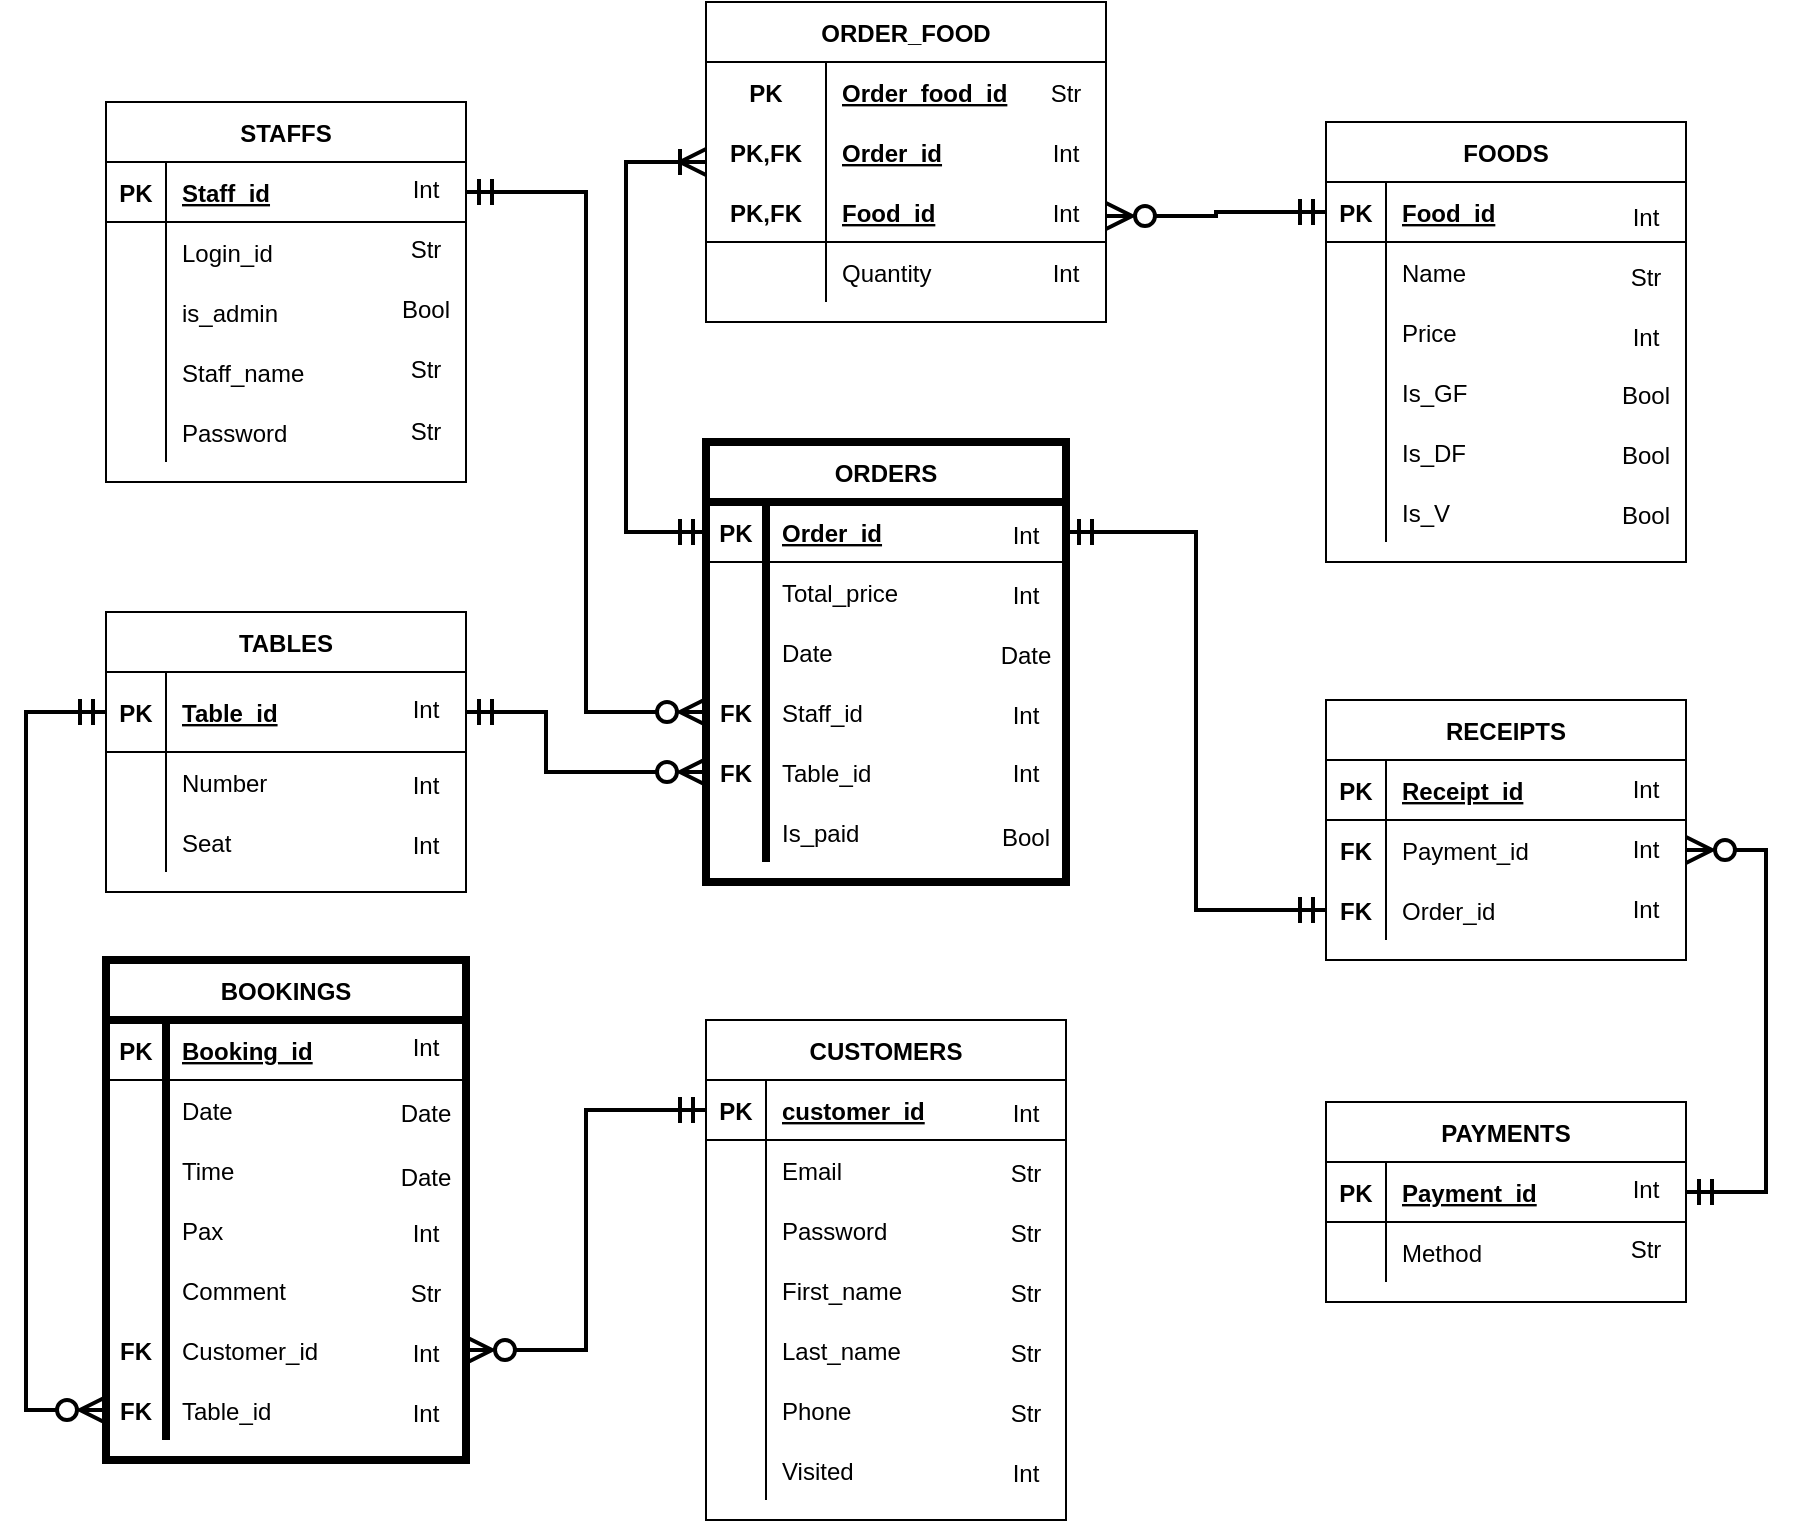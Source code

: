 <mxfile version="20.3.0" type="device"><diagram id="jhOtD58yIBPmaGr5G_St" name="Page-1"><mxGraphModel dx="848" dy="618" grid="1" gridSize="10" guides="1" tooltips="1" connect="1" arrows="1" fold="1" page="1" pageScale="1" pageWidth="1169" pageHeight="827" math="0" shadow="0"><root><mxCell id="0"/><mxCell id="1" parent="0"/><mxCell id="2RlNq1D6qPgVRv2hs05V-81" value="STAFFS" style="shape=table;startSize=30;container=1;collapsible=1;childLayout=tableLayout;fixedRows=1;rowLines=0;fontStyle=1;align=center;resizeLast=1;" parent="1" vertex="1"><mxGeometry x="140" y="80" width="180" height="190" as="geometry"/></mxCell><mxCell id="2RlNq1D6qPgVRv2hs05V-82" value="" style="shape=tableRow;horizontal=0;startSize=0;swimlaneHead=0;swimlaneBody=0;fillColor=none;collapsible=0;dropTarget=0;points=[[0,0.5],[1,0.5]];portConstraint=eastwest;top=0;left=0;right=0;bottom=1;" parent="2RlNq1D6qPgVRv2hs05V-81" vertex="1"><mxGeometry y="30" width="180" height="30" as="geometry"/></mxCell><mxCell id="2RlNq1D6qPgVRv2hs05V-83" value="PK" style="shape=partialRectangle;connectable=0;fillColor=none;top=0;left=0;bottom=0;right=0;fontStyle=1;overflow=hidden;" parent="2RlNq1D6qPgVRv2hs05V-82" vertex="1"><mxGeometry width="30" height="30" as="geometry"><mxRectangle width="30" height="30" as="alternateBounds"/></mxGeometry></mxCell><mxCell id="2RlNq1D6qPgVRv2hs05V-84" value="Staff_id" style="shape=partialRectangle;connectable=0;fillColor=none;top=0;left=0;bottom=0;right=0;align=left;spacingLeft=6;fontStyle=5;overflow=hidden;" parent="2RlNq1D6qPgVRv2hs05V-82" vertex="1"><mxGeometry x="30" width="150" height="30" as="geometry"><mxRectangle width="150" height="30" as="alternateBounds"/></mxGeometry></mxCell><mxCell id="kVIPDwk3LIuUCrInzoam-90" value="" style="shape=tableRow;horizontal=0;startSize=0;swimlaneHead=0;swimlaneBody=0;fillColor=none;collapsible=0;dropTarget=0;points=[[0,0.5],[1,0.5]];portConstraint=eastwest;top=0;left=0;right=0;bottom=0;" vertex="1" parent="2RlNq1D6qPgVRv2hs05V-81"><mxGeometry y="60" width="180" height="30" as="geometry"/></mxCell><mxCell id="kVIPDwk3LIuUCrInzoam-91" value="" style="shape=partialRectangle;connectable=0;fillColor=none;top=0;left=0;bottom=0;right=0;editable=1;overflow=hidden;" vertex="1" parent="kVIPDwk3LIuUCrInzoam-90"><mxGeometry width="30" height="30" as="geometry"><mxRectangle width="30" height="30" as="alternateBounds"/></mxGeometry></mxCell><mxCell id="kVIPDwk3LIuUCrInzoam-92" value="Login_id" style="shape=partialRectangle;connectable=0;fillColor=none;top=0;left=0;bottom=0;right=0;align=left;spacingLeft=6;overflow=hidden;" vertex="1" parent="kVIPDwk3LIuUCrInzoam-90"><mxGeometry x="30" width="150" height="30" as="geometry"><mxRectangle width="150" height="30" as="alternateBounds"/></mxGeometry></mxCell><mxCell id="2RlNq1D6qPgVRv2hs05V-85" value="" style="shape=tableRow;horizontal=0;startSize=0;swimlaneHead=0;swimlaneBody=0;fillColor=none;collapsible=0;dropTarget=0;points=[[0,0.5],[1,0.5]];portConstraint=eastwest;top=0;left=0;right=0;bottom=0;" parent="2RlNq1D6qPgVRv2hs05V-81" vertex="1"><mxGeometry y="90" width="180" height="30" as="geometry"/></mxCell><mxCell id="2RlNq1D6qPgVRv2hs05V-86" value="" style="shape=partialRectangle;connectable=0;fillColor=none;top=0;left=0;bottom=0;right=0;editable=1;overflow=hidden;" parent="2RlNq1D6qPgVRv2hs05V-85" vertex="1"><mxGeometry width="30" height="30" as="geometry"><mxRectangle width="30" height="30" as="alternateBounds"/></mxGeometry></mxCell><mxCell id="2RlNq1D6qPgVRv2hs05V-87" value="is_admin" style="shape=partialRectangle;connectable=0;fillColor=none;top=0;left=0;bottom=0;right=0;align=left;spacingLeft=6;overflow=hidden;" parent="2RlNq1D6qPgVRv2hs05V-85" vertex="1"><mxGeometry x="30" width="150" height="30" as="geometry"><mxRectangle width="150" height="30" as="alternateBounds"/></mxGeometry></mxCell><mxCell id="2RlNq1D6qPgVRv2hs05V-88" value="" style="shape=tableRow;horizontal=0;startSize=0;swimlaneHead=0;swimlaneBody=0;fillColor=none;collapsible=0;dropTarget=0;points=[[0,0.5],[1,0.5]];portConstraint=eastwest;top=0;left=0;right=0;bottom=0;" parent="2RlNq1D6qPgVRv2hs05V-81" vertex="1"><mxGeometry y="120" width="180" height="30" as="geometry"/></mxCell><mxCell id="2RlNq1D6qPgVRv2hs05V-89" value="" style="shape=partialRectangle;connectable=0;fillColor=none;top=0;left=0;bottom=0;right=0;editable=1;overflow=hidden;" parent="2RlNq1D6qPgVRv2hs05V-88" vertex="1"><mxGeometry width="30" height="30" as="geometry"><mxRectangle width="30" height="30" as="alternateBounds"/></mxGeometry></mxCell><mxCell id="2RlNq1D6qPgVRv2hs05V-90" value="Staff_name" style="shape=partialRectangle;connectable=0;fillColor=none;top=0;left=0;bottom=0;right=0;align=left;spacingLeft=6;overflow=hidden;" parent="2RlNq1D6qPgVRv2hs05V-88" vertex="1"><mxGeometry x="30" width="150" height="30" as="geometry"><mxRectangle width="150" height="30" as="alternateBounds"/></mxGeometry></mxCell><mxCell id="2RlNq1D6qPgVRv2hs05V-274" value="" style="shape=tableRow;horizontal=0;startSize=0;swimlaneHead=0;swimlaneBody=0;fillColor=none;collapsible=0;dropTarget=0;points=[[0,0.5],[1,0.5]];portConstraint=eastwest;top=0;left=0;right=0;bottom=0;" parent="2RlNq1D6qPgVRv2hs05V-81" vertex="1"><mxGeometry y="150" width="180" height="30" as="geometry"/></mxCell><mxCell id="2RlNq1D6qPgVRv2hs05V-275" value="" style="shape=partialRectangle;connectable=0;fillColor=none;top=0;left=0;bottom=0;right=0;editable=1;overflow=hidden;" parent="2RlNq1D6qPgVRv2hs05V-274" vertex="1"><mxGeometry width="30" height="30" as="geometry"><mxRectangle width="30" height="30" as="alternateBounds"/></mxGeometry></mxCell><mxCell id="2RlNq1D6qPgVRv2hs05V-276" value="Password" style="shape=partialRectangle;connectable=0;fillColor=none;top=0;left=0;bottom=0;right=0;align=left;spacingLeft=6;overflow=hidden;" parent="2RlNq1D6qPgVRv2hs05V-274" vertex="1"><mxGeometry x="30" width="150" height="30" as="geometry"><mxRectangle width="150" height="30" as="alternateBounds"/></mxGeometry></mxCell><mxCell id="2RlNq1D6qPgVRv2hs05V-94" value="ORDERS" style="shape=table;startSize=30;container=1;collapsible=1;childLayout=tableLayout;fixedRows=1;rowLines=0;fontStyle=1;align=center;resizeLast=1;strokeWidth=4;" parent="1" vertex="1"><mxGeometry x="440" y="250" width="180" height="220" as="geometry"/></mxCell><mxCell id="2RlNq1D6qPgVRv2hs05V-95" value="" style="shape=tableRow;horizontal=0;startSize=0;swimlaneHead=0;swimlaneBody=0;fillColor=none;collapsible=0;dropTarget=0;points=[[0,0.5],[1,0.5]];portConstraint=eastwest;top=0;left=0;right=0;bottom=1;" parent="2RlNq1D6qPgVRv2hs05V-94" vertex="1"><mxGeometry y="30" width="180" height="30" as="geometry"/></mxCell><mxCell id="2RlNq1D6qPgVRv2hs05V-96" value="PK" style="shape=partialRectangle;connectable=0;fillColor=none;top=0;left=0;bottom=0;right=0;fontStyle=1;overflow=hidden;" parent="2RlNq1D6qPgVRv2hs05V-95" vertex="1"><mxGeometry width="30" height="30" as="geometry"><mxRectangle width="30" height="30" as="alternateBounds"/></mxGeometry></mxCell><mxCell id="2RlNq1D6qPgVRv2hs05V-97" value="Order_id" style="shape=partialRectangle;connectable=0;fillColor=none;top=0;left=0;bottom=0;right=0;align=left;spacingLeft=6;fontStyle=5;overflow=hidden;" parent="2RlNq1D6qPgVRv2hs05V-95" vertex="1"><mxGeometry x="30" width="150" height="30" as="geometry"><mxRectangle width="150" height="30" as="alternateBounds"/></mxGeometry></mxCell><mxCell id="2RlNq1D6qPgVRv2hs05V-124" value="" style="shape=tableRow;horizontal=0;startSize=0;swimlaneHead=0;swimlaneBody=0;fillColor=none;collapsible=0;dropTarget=0;points=[[0,0.5],[1,0.5]];portConstraint=eastwest;top=0;left=0;right=0;bottom=0;" parent="2RlNq1D6qPgVRv2hs05V-94" vertex="1"><mxGeometry y="60" width="180" height="30" as="geometry"/></mxCell><mxCell id="2RlNq1D6qPgVRv2hs05V-125" value="" style="shape=partialRectangle;connectable=0;fillColor=none;top=0;left=0;bottom=0;right=0;editable=1;overflow=hidden;" parent="2RlNq1D6qPgVRv2hs05V-124" vertex="1"><mxGeometry width="30" height="30" as="geometry"><mxRectangle width="30" height="30" as="alternateBounds"/></mxGeometry></mxCell><mxCell id="2RlNq1D6qPgVRv2hs05V-126" value="Total_price" style="shape=partialRectangle;connectable=0;fillColor=none;top=0;left=0;bottom=0;right=0;align=left;spacingLeft=6;overflow=hidden;" parent="2RlNq1D6qPgVRv2hs05V-124" vertex="1"><mxGeometry x="30" width="150" height="30" as="geometry"><mxRectangle width="150" height="30" as="alternateBounds"/></mxGeometry></mxCell><mxCell id="kVIPDwk3LIuUCrInzoam-63" value="" style="shape=tableRow;horizontal=0;startSize=0;swimlaneHead=0;swimlaneBody=0;fillColor=none;collapsible=0;dropTarget=0;points=[[0,0.5],[1,0.5]];portConstraint=eastwest;top=0;left=0;right=0;bottom=0;" vertex="1" parent="2RlNq1D6qPgVRv2hs05V-94"><mxGeometry y="90" width="180" height="30" as="geometry"/></mxCell><mxCell id="kVIPDwk3LIuUCrInzoam-64" value="" style="shape=partialRectangle;connectable=0;fillColor=none;top=0;left=0;bottom=0;right=0;editable=1;overflow=hidden;" vertex="1" parent="kVIPDwk3LIuUCrInzoam-63"><mxGeometry width="30" height="30" as="geometry"><mxRectangle width="30" height="30" as="alternateBounds"/></mxGeometry></mxCell><mxCell id="kVIPDwk3LIuUCrInzoam-65" value="Date" style="shape=partialRectangle;connectable=0;fillColor=none;top=0;left=0;bottom=0;right=0;align=left;spacingLeft=6;overflow=hidden;" vertex="1" parent="kVIPDwk3LIuUCrInzoam-63"><mxGeometry x="30" width="150" height="30" as="geometry"><mxRectangle width="150" height="30" as="alternateBounds"/></mxGeometry></mxCell><mxCell id="2RlNq1D6qPgVRv2hs05V-101" value="" style="shape=tableRow;horizontal=0;startSize=0;swimlaneHead=0;swimlaneBody=0;fillColor=none;collapsible=0;dropTarget=0;points=[[0,0.5],[1,0.5]];portConstraint=eastwest;top=0;left=0;right=0;bottom=0;" parent="2RlNq1D6qPgVRv2hs05V-94" vertex="1"><mxGeometry y="120" width="180" height="30" as="geometry"/></mxCell><mxCell id="2RlNq1D6qPgVRv2hs05V-102" value="FK" style="shape=partialRectangle;connectable=0;fillColor=none;top=0;left=0;bottom=0;right=0;editable=1;overflow=hidden;fontStyle=1" parent="2RlNq1D6qPgVRv2hs05V-101" vertex="1"><mxGeometry width="30" height="30" as="geometry"><mxRectangle width="30" height="30" as="alternateBounds"/></mxGeometry></mxCell><mxCell id="2RlNq1D6qPgVRv2hs05V-103" value="Staff_id" style="shape=partialRectangle;connectable=0;fillColor=none;top=0;left=0;bottom=0;right=0;align=left;spacingLeft=6;overflow=hidden;" parent="2RlNq1D6qPgVRv2hs05V-101" vertex="1"><mxGeometry x="30" width="150" height="30" as="geometry"><mxRectangle width="150" height="30" as="alternateBounds"/></mxGeometry></mxCell><mxCell id="2RlNq1D6qPgVRv2hs05V-98" value="" style="shape=tableRow;horizontal=0;startSize=0;swimlaneHead=0;swimlaneBody=0;fillColor=none;collapsible=0;dropTarget=0;points=[[0,0.5],[1,0.5]];portConstraint=eastwest;top=0;left=0;right=0;bottom=0;" parent="2RlNq1D6qPgVRv2hs05V-94" vertex="1"><mxGeometry y="150" width="180" height="30" as="geometry"/></mxCell><mxCell id="2RlNq1D6qPgVRv2hs05V-99" value="FK" style="shape=partialRectangle;connectable=0;fillColor=none;top=0;left=0;bottom=0;right=0;editable=1;overflow=hidden;fontStyle=1" parent="2RlNq1D6qPgVRv2hs05V-98" vertex="1"><mxGeometry width="30" height="30" as="geometry"><mxRectangle width="30" height="30" as="alternateBounds"/></mxGeometry></mxCell><mxCell id="2RlNq1D6qPgVRv2hs05V-100" value="Table_id" style="shape=partialRectangle;connectable=0;fillColor=none;top=0;left=0;bottom=0;right=0;align=left;spacingLeft=6;overflow=hidden;" parent="2RlNq1D6qPgVRv2hs05V-98" vertex="1"><mxGeometry x="30" width="150" height="30" as="geometry"><mxRectangle width="150" height="30" as="alternateBounds"/></mxGeometry></mxCell><mxCell id="kVIPDwk3LIuUCrInzoam-60" value="" style="shape=tableRow;horizontal=0;startSize=0;swimlaneHead=0;swimlaneBody=0;fillColor=none;collapsible=0;dropTarget=0;points=[[0,0.5],[1,0.5]];portConstraint=eastwest;top=0;left=0;right=0;bottom=0;" vertex="1" parent="2RlNq1D6qPgVRv2hs05V-94"><mxGeometry y="180" width="180" height="30" as="geometry"/></mxCell><mxCell id="kVIPDwk3LIuUCrInzoam-61" value="" style="shape=partialRectangle;connectable=0;fillColor=none;top=0;left=0;bottom=0;right=0;editable=1;overflow=hidden;fontStyle=1" vertex="1" parent="kVIPDwk3LIuUCrInzoam-60"><mxGeometry width="30" height="30" as="geometry"><mxRectangle width="30" height="30" as="alternateBounds"/></mxGeometry></mxCell><mxCell id="kVIPDwk3LIuUCrInzoam-62" value="Is_paid" style="shape=partialRectangle;connectable=0;fillColor=none;top=0;left=0;bottom=0;right=0;align=left;spacingLeft=6;overflow=hidden;" vertex="1" parent="kVIPDwk3LIuUCrInzoam-60"><mxGeometry x="30" width="150" height="30" as="geometry"><mxRectangle width="150" height="30" as="alternateBounds"/></mxGeometry></mxCell><mxCell id="2RlNq1D6qPgVRv2hs05V-107" value="TABLES" style="shape=table;startSize=30;container=1;collapsible=1;childLayout=tableLayout;fixedRows=1;rowLines=0;fontStyle=1;align=center;resizeLast=1;" parent="1" vertex="1"><mxGeometry x="140" y="335" width="180" height="140" as="geometry"/></mxCell><mxCell id="2RlNq1D6qPgVRv2hs05V-108" value="" style="shape=tableRow;horizontal=0;startSize=0;swimlaneHead=0;swimlaneBody=0;fillColor=none;collapsible=0;dropTarget=0;points=[[0,0.5],[1,0.5]];portConstraint=eastwest;top=0;left=0;right=0;bottom=1;" parent="2RlNq1D6qPgVRv2hs05V-107" vertex="1"><mxGeometry y="30" width="180" height="40" as="geometry"/></mxCell><mxCell id="2RlNq1D6qPgVRv2hs05V-109" value="PK" style="shape=partialRectangle;connectable=0;fillColor=none;top=0;left=0;bottom=0;right=0;fontStyle=1;overflow=hidden;" parent="2RlNq1D6qPgVRv2hs05V-108" vertex="1"><mxGeometry width="30" height="40" as="geometry"><mxRectangle width="30" height="40" as="alternateBounds"/></mxGeometry></mxCell><mxCell id="2RlNq1D6qPgVRv2hs05V-110" value="Table_id" style="shape=partialRectangle;connectable=0;fillColor=none;top=0;left=0;bottom=0;right=0;align=left;spacingLeft=6;fontStyle=5;overflow=hidden;" parent="2RlNq1D6qPgVRv2hs05V-108" vertex="1"><mxGeometry x="30" width="150" height="40" as="geometry"><mxRectangle width="150" height="40" as="alternateBounds"/></mxGeometry></mxCell><mxCell id="Mz8pbrDjp47HpTfT2jYD-4" value="" style="shape=tableRow;horizontal=0;startSize=0;swimlaneHead=0;swimlaneBody=0;fillColor=none;collapsible=0;dropTarget=0;points=[[0,0.5],[1,0.5]];portConstraint=eastwest;top=0;left=0;right=0;bottom=0;" parent="2RlNq1D6qPgVRv2hs05V-107" vertex="1"><mxGeometry y="70" width="180" height="30" as="geometry"/></mxCell><mxCell id="Mz8pbrDjp47HpTfT2jYD-5" value="" style="shape=partialRectangle;connectable=0;fillColor=none;top=0;left=0;bottom=0;right=0;editable=1;overflow=hidden;" parent="Mz8pbrDjp47HpTfT2jYD-4" vertex="1"><mxGeometry width="30" height="30" as="geometry"><mxRectangle width="30" height="30" as="alternateBounds"/></mxGeometry></mxCell><mxCell id="Mz8pbrDjp47HpTfT2jYD-6" value="Number" style="shape=partialRectangle;connectable=0;fillColor=none;top=0;left=0;bottom=0;right=0;align=left;spacingLeft=6;overflow=hidden;" parent="Mz8pbrDjp47HpTfT2jYD-4" vertex="1"><mxGeometry x="30" width="150" height="30" as="geometry"><mxRectangle width="150" height="30" as="alternateBounds"/></mxGeometry></mxCell><mxCell id="kVIPDwk3LIuUCrInzoam-34" value="" style="shape=tableRow;horizontal=0;startSize=0;swimlaneHead=0;swimlaneBody=0;fillColor=none;collapsible=0;dropTarget=0;points=[[0,0.5],[1,0.5]];portConstraint=eastwest;top=0;left=0;right=0;bottom=0;" vertex="1" parent="2RlNq1D6qPgVRv2hs05V-107"><mxGeometry y="100" width="180" height="30" as="geometry"/></mxCell><mxCell id="kVIPDwk3LIuUCrInzoam-35" value="" style="shape=partialRectangle;connectable=0;fillColor=none;top=0;left=0;bottom=0;right=0;editable=1;overflow=hidden;" vertex="1" parent="kVIPDwk3LIuUCrInzoam-34"><mxGeometry width="30" height="30" as="geometry"><mxRectangle width="30" height="30" as="alternateBounds"/></mxGeometry></mxCell><mxCell id="kVIPDwk3LIuUCrInzoam-36" value="Seat" style="shape=partialRectangle;connectable=0;fillColor=none;top=0;left=0;bottom=0;right=0;align=left;spacingLeft=6;overflow=hidden;" vertex="1" parent="kVIPDwk3LIuUCrInzoam-34"><mxGeometry x="30" width="150" height="30" as="geometry"><mxRectangle width="150" height="30" as="alternateBounds"/></mxGeometry></mxCell><mxCell id="2RlNq1D6qPgVRv2hs05V-120" value="RECEIPTS" style="shape=table;startSize=30;container=1;collapsible=1;childLayout=tableLayout;fixedRows=1;rowLines=0;fontStyle=1;align=center;resizeLast=1;" parent="1" vertex="1"><mxGeometry x="750" y="379" width="180" height="130" as="geometry"/></mxCell><mxCell id="2RlNq1D6qPgVRv2hs05V-121" value="" style="shape=tableRow;horizontal=0;startSize=0;swimlaneHead=0;swimlaneBody=0;fillColor=none;collapsible=0;dropTarget=0;points=[[0,0.5],[1,0.5]];portConstraint=eastwest;top=0;left=0;right=0;bottom=1;" parent="2RlNq1D6qPgVRv2hs05V-120" vertex="1"><mxGeometry y="30" width="180" height="30" as="geometry"/></mxCell><mxCell id="2RlNq1D6qPgVRv2hs05V-122" value="PK" style="shape=partialRectangle;connectable=0;fillColor=none;top=0;left=0;bottom=0;right=0;fontStyle=1;overflow=hidden;" parent="2RlNq1D6qPgVRv2hs05V-121" vertex="1"><mxGeometry width="30" height="30" as="geometry"><mxRectangle width="30" height="30" as="alternateBounds"/></mxGeometry></mxCell><mxCell id="2RlNq1D6qPgVRv2hs05V-123" value="Receipt_id" style="shape=partialRectangle;connectable=0;fillColor=none;top=0;left=0;bottom=0;right=0;align=left;spacingLeft=6;fontStyle=5;overflow=hidden;" parent="2RlNq1D6qPgVRv2hs05V-121" vertex="1"><mxGeometry x="30" width="150" height="30" as="geometry"><mxRectangle width="150" height="30" as="alternateBounds"/></mxGeometry></mxCell><mxCell id="2RlNq1D6qPgVRv2hs05V-127" value="" style="shape=tableRow;horizontal=0;startSize=0;swimlaneHead=0;swimlaneBody=0;fillColor=none;collapsible=0;dropTarget=0;points=[[0,0.5],[1,0.5]];portConstraint=eastwest;top=0;left=0;right=0;bottom=0;" parent="2RlNq1D6qPgVRv2hs05V-120" vertex="1"><mxGeometry y="60" width="180" height="30" as="geometry"/></mxCell><mxCell id="2RlNq1D6qPgVRv2hs05V-128" value="FK" style="shape=partialRectangle;connectable=0;fillColor=none;top=0;left=0;bottom=0;right=0;editable=1;overflow=hidden;fontStyle=1" parent="2RlNq1D6qPgVRv2hs05V-127" vertex="1"><mxGeometry width="30" height="30" as="geometry"><mxRectangle width="30" height="30" as="alternateBounds"/></mxGeometry></mxCell><mxCell id="2RlNq1D6qPgVRv2hs05V-129" value="Payment_id" style="shape=partialRectangle;connectable=0;fillColor=none;top=0;left=0;bottom=0;right=0;align=left;spacingLeft=6;overflow=hidden;" parent="2RlNq1D6qPgVRv2hs05V-127" vertex="1"><mxGeometry x="30" width="150" height="30" as="geometry"><mxRectangle width="150" height="30" as="alternateBounds"/></mxGeometry></mxCell><mxCell id="2RlNq1D6qPgVRv2hs05V-130" value="" style="shape=tableRow;horizontal=0;startSize=0;swimlaneHead=0;swimlaneBody=0;fillColor=none;collapsible=0;dropTarget=0;points=[[0,0.5],[1,0.5]];portConstraint=eastwest;top=0;left=0;right=0;bottom=0;" parent="2RlNq1D6qPgVRv2hs05V-120" vertex="1"><mxGeometry y="90" width="180" height="30" as="geometry"/></mxCell><mxCell id="2RlNq1D6qPgVRv2hs05V-131" value="FK" style="shape=partialRectangle;connectable=0;fillColor=none;top=0;left=0;bottom=0;right=0;editable=1;overflow=hidden;fontStyle=1" parent="2RlNq1D6qPgVRv2hs05V-130" vertex="1"><mxGeometry width="30" height="30" as="geometry"><mxRectangle width="30" height="30" as="alternateBounds"/></mxGeometry></mxCell><mxCell id="2RlNq1D6qPgVRv2hs05V-132" value="Order_id" style="shape=partialRectangle;connectable=0;fillColor=none;top=0;left=0;bottom=0;right=0;align=left;spacingLeft=6;overflow=hidden;" parent="2RlNq1D6qPgVRv2hs05V-130" vertex="1"><mxGeometry x="30" width="150" height="30" as="geometry"><mxRectangle width="150" height="30" as="alternateBounds"/></mxGeometry></mxCell><mxCell id="2RlNq1D6qPgVRv2hs05V-133" value="PAYMENTS" style="shape=table;startSize=30;container=1;collapsible=1;childLayout=tableLayout;fixedRows=1;rowLines=0;fontStyle=1;align=center;resizeLast=1;" parent="1" vertex="1"><mxGeometry x="750" y="580" width="180" height="100" as="geometry"/></mxCell><mxCell id="2RlNq1D6qPgVRv2hs05V-134" value="" style="shape=tableRow;horizontal=0;startSize=0;swimlaneHead=0;swimlaneBody=0;fillColor=none;collapsible=0;dropTarget=0;points=[[0,0.5],[1,0.5]];portConstraint=eastwest;top=0;left=0;right=0;bottom=1;" parent="2RlNq1D6qPgVRv2hs05V-133" vertex="1"><mxGeometry y="30" width="180" height="30" as="geometry"/></mxCell><mxCell id="2RlNq1D6qPgVRv2hs05V-135" value="PK" style="shape=partialRectangle;connectable=0;fillColor=none;top=0;left=0;bottom=0;right=0;fontStyle=1;overflow=hidden;" parent="2RlNq1D6qPgVRv2hs05V-134" vertex="1"><mxGeometry width="30" height="30" as="geometry"><mxRectangle width="30" height="30" as="alternateBounds"/></mxGeometry></mxCell><mxCell id="2RlNq1D6qPgVRv2hs05V-136" value="Payment_id" style="shape=partialRectangle;connectable=0;fillColor=none;top=0;left=0;bottom=0;right=0;align=left;spacingLeft=6;fontStyle=5;overflow=hidden;" parent="2RlNq1D6qPgVRv2hs05V-134" vertex="1"><mxGeometry x="30" width="150" height="30" as="geometry"><mxRectangle width="150" height="30" as="alternateBounds"/></mxGeometry></mxCell><mxCell id="2RlNq1D6qPgVRv2hs05V-137" value="" style="shape=tableRow;horizontal=0;startSize=0;swimlaneHead=0;swimlaneBody=0;fillColor=none;collapsible=0;dropTarget=0;points=[[0,0.5],[1,0.5]];portConstraint=eastwest;top=0;left=0;right=0;bottom=0;" parent="2RlNq1D6qPgVRv2hs05V-133" vertex="1"><mxGeometry y="60" width="180" height="30" as="geometry"/></mxCell><mxCell id="2RlNq1D6qPgVRv2hs05V-138" value="" style="shape=partialRectangle;connectable=0;fillColor=none;top=0;left=0;bottom=0;right=0;editable=1;overflow=hidden;" parent="2RlNq1D6qPgVRv2hs05V-137" vertex="1"><mxGeometry width="30" height="30" as="geometry"><mxRectangle width="30" height="30" as="alternateBounds"/></mxGeometry></mxCell><mxCell id="2RlNq1D6qPgVRv2hs05V-139" value="Method" style="shape=partialRectangle;connectable=0;fillColor=none;top=0;left=0;bottom=0;right=0;align=left;spacingLeft=6;overflow=hidden;" parent="2RlNq1D6qPgVRv2hs05V-137" vertex="1"><mxGeometry x="30" width="150" height="30" as="geometry"><mxRectangle width="150" height="30" as="alternateBounds"/></mxGeometry></mxCell><mxCell id="2RlNq1D6qPgVRv2hs05V-146" value="CUSTOMERS" style="shape=table;startSize=30;container=1;collapsible=1;childLayout=tableLayout;fixedRows=1;rowLines=0;fontStyle=1;align=center;resizeLast=1;" parent="1" vertex="1"><mxGeometry x="440" y="539" width="180" height="250" as="geometry"/></mxCell><mxCell id="2RlNq1D6qPgVRv2hs05V-147" value="" style="shape=tableRow;horizontal=0;startSize=0;swimlaneHead=0;swimlaneBody=0;fillColor=none;collapsible=0;dropTarget=0;points=[[0,0.5],[1,0.5]];portConstraint=eastwest;top=0;left=0;right=0;bottom=1;" parent="2RlNq1D6qPgVRv2hs05V-146" vertex="1"><mxGeometry y="30" width="180" height="30" as="geometry"/></mxCell><mxCell id="2RlNq1D6qPgVRv2hs05V-148" value="PK" style="shape=partialRectangle;connectable=0;fillColor=none;top=0;left=0;bottom=0;right=0;fontStyle=1;overflow=hidden;" parent="2RlNq1D6qPgVRv2hs05V-147" vertex="1"><mxGeometry width="30" height="30" as="geometry"><mxRectangle width="30" height="30" as="alternateBounds"/></mxGeometry></mxCell><mxCell id="2RlNq1D6qPgVRv2hs05V-149" value="customer_id" style="shape=partialRectangle;connectable=0;fillColor=none;top=0;left=0;bottom=0;right=0;align=left;spacingLeft=6;fontStyle=5;overflow=hidden;" parent="2RlNq1D6qPgVRv2hs05V-147" vertex="1"><mxGeometry x="30" width="150" height="30" as="geometry"><mxRectangle width="150" height="30" as="alternateBounds"/></mxGeometry></mxCell><mxCell id="2RlNq1D6qPgVRv2hs05V-268" value="" style="shape=tableRow;horizontal=0;startSize=0;swimlaneHead=0;swimlaneBody=0;fillColor=none;collapsible=0;dropTarget=0;points=[[0,0.5],[1,0.5]];portConstraint=eastwest;top=0;left=0;right=0;bottom=0;" parent="2RlNq1D6qPgVRv2hs05V-146" vertex="1"><mxGeometry y="60" width="180" height="30" as="geometry"/></mxCell><mxCell id="2RlNq1D6qPgVRv2hs05V-269" value="" style="shape=partialRectangle;connectable=0;fillColor=none;top=0;left=0;bottom=0;right=0;editable=1;overflow=hidden;" parent="2RlNq1D6qPgVRv2hs05V-268" vertex="1"><mxGeometry width="30" height="30" as="geometry"><mxRectangle width="30" height="30" as="alternateBounds"/></mxGeometry></mxCell><mxCell id="2RlNq1D6qPgVRv2hs05V-270" value="Email" style="shape=partialRectangle;connectable=0;fillColor=none;top=0;left=0;bottom=0;right=0;align=left;spacingLeft=6;overflow=hidden;" parent="2RlNq1D6qPgVRv2hs05V-268" vertex="1"><mxGeometry x="30" width="150" height="30" as="geometry"><mxRectangle width="150" height="30" as="alternateBounds"/></mxGeometry></mxCell><mxCell id="kVIPDwk3LIuUCrInzoam-7" value="" style="shape=tableRow;horizontal=0;startSize=0;swimlaneHead=0;swimlaneBody=0;fillColor=none;collapsible=0;dropTarget=0;points=[[0,0.5],[1,0.5]];portConstraint=eastwest;top=0;left=0;right=0;bottom=0;" vertex="1" parent="2RlNq1D6qPgVRv2hs05V-146"><mxGeometry y="90" width="180" height="30" as="geometry"/></mxCell><mxCell id="kVIPDwk3LIuUCrInzoam-8" value="" style="shape=partialRectangle;connectable=0;fillColor=none;top=0;left=0;bottom=0;right=0;editable=1;overflow=hidden;" vertex="1" parent="kVIPDwk3LIuUCrInzoam-7"><mxGeometry width="30" height="30" as="geometry"><mxRectangle width="30" height="30" as="alternateBounds"/></mxGeometry></mxCell><mxCell id="kVIPDwk3LIuUCrInzoam-9" value="Password" style="shape=partialRectangle;connectable=0;fillColor=none;top=0;left=0;bottom=0;right=0;align=left;spacingLeft=6;overflow=hidden;" vertex="1" parent="kVIPDwk3LIuUCrInzoam-7"><mxGeometry x="30" width="150" height="30" as="geometry"><mxRectangle width="150" height="30" as="alternateBounds"/></mxGeometry></mxCell><mxCell id="2RlNq1D6qPgVRv2hs05V-150" value="" style="shape=tableRow;horizontal=0;startSize=0;swimlaneHead=0;swimlaneBody=0;fillColor=none;collapsible=0;dropTarget=0;points=[[0,0.5],[1,0.5]];portConstraint=eastwest;top=0;left=0;right=0;bottom=0;" parent="2RlNq1D6qPgVRv2hs05V-146" vertex="1"><mxGeometry y="120" width="180" height="30" as="geometry"/></mxCell><mxCell id="2RlNq1D6qPgVRv2hs05V-151" value="" style="shape=partialRectangle;connectable=0;fillColor=none;top=0;left=0;bottom=0;right=0;editable=1;overflow=hidden;" parent="2RlNq1D6qPgVRv2hs05V-150" vertex="1"><mxGeometry width="30" height="30" as="geometry"><mxRectangle width="30" height="30" as="alternateBounds"/></mxGeometry></mxCell><mxCell id="2RlNq1D6qPgVRv2hs05V-152" value="First_name" style="shape=partialRectangle;connectable=0;fillColor=none;top=0;left=0;bottom=0;right=0;align=left;spacingLeft=6;overflow=hidden;" parent="2RlNq1D6qPgVRv2hs05V-150" vertex="1"><mxGeometry x="30" width="150" height="30" as="geometry"><mxRectangle width="150" height="30" as="alternateBounds"/></mxGeometry></mxCell><mxCell id="2RlNq1D6qPgVRv2hs05V-153" value="" style="shape=tableRow;horizontal=0;startSize=0;swimlaneHead=0;swimlaneBody=0;fillColor=none;collapsible=0;dropTarget=0;points=[[0,0.5],[1,0.5]];portConstraint=eastwest;top=0;left=0;right=0;bottom=0;" parent="2RlNq1D6qPgVRv2hs05V-146" vertex="1"><mxGeometry y="150" width="180" height="30" as="geometry"/></mxCell><mxCell id="2RlNq1D6qPgVRv2hs05V-154" value="" style="shape=partialRectangle;connectable=0;fillColor=none;top=0;left=0;bottom=0;right=0;editable=1;overflow=hidden;" parent="2RlNq1D6qPgVRv2hs05V-153" vertex="1"><mxGeometry width="30" height="30" as="geometry"><mxRectangle width="30" height="30" as="alternateBounds"/></mxGeometry></mxCell><mxCell id="2RlNq1D6qPgVRv2hs05V-155" value="Last_name" style="shape=partialRectangle;connectable=0;fillColor=none;top=0;left=0;bottom=0;right=0;align=left;spacingLeft=6;overflow=hidden;" parent="2RlNq1D6qPgVRv2hs05V-153" vertex="1"><mxGeometry x="30" width="150" height="30" as="geometry"><mxRectangle width="150" height="30" as="alternateBounds"/></mxGeometry></mxCell><mxCell id="2RlNq1D6qPgVRv2hs05V-156" value="" style="shape=tableRow;horizontal=0;startSize=0;swimlaneHead=0;swimlaneBody=0;fillColor=none;collapsible=0;dropTarget=0;points=[[0,0.5],[1,0.5]];portConstraint=eastwest;top=0;left=0;right=0;bottom=0;" parent="2RlNq1D6qPgVRv2hs05V-146" vertex="1"><mxGeometry y="180" width="180" height="30" as="geometry"/></mxCell><mxCell id="2RlNq1D6qPgVRv2hs05V-157" value="" style="shape=partialRectangle;connectable=0;fillColor=none;top=0;left=0;bottom=0;right=0;editable=1;overflow=hidden;" parent="2RlNq1D6qPgVRv2hs05V-156" vertex="1"><mxGeometry width="30" height="30" as="geometry"><mxRectangle width="30" height="30" as="alternateBounds"/></mxGeometry></mxCell><mxCell id="2RlNq1D6qPgVRv2hs05V-158" value="Phone" style="shape=partialRectangle;connectable=0;fillColor=none;top=0;left=0;bottom=0;right=0;align=left;spacingLeft=6;overflow=hidden;" parent="2RlNq1D6qPgVRv2hs05V-156" vertex="1"><mxGeometry x="30" width="150" height="30" as="geometry"><mxRectangle width="150" height="30" as="alternateBounds"/></mxGeometry></mxCell><mxCell id="kVIPDwk3LIuUCrInzoam-10" value="" style="shape=tableRow;horizontal=0;startSize=0;swimlaneHead=0;swimlaneBody=0;fillColor=none;collapsible=0;dropTarget=0;points=[[0,0.5],[1,0.5]];portConstraint=eastwest;top=0;left=0;right=0;bottom=0;" vertex="1" parent="2RlNq1D6qPgVRv2hs05V-146"><mxGeometry y="210" width="180" height="30" as="geometry"/></mxCell><mxCell id="kVIPDwk3LIuUCrInzoam-11" value="" style="shape=partialRectangle;connectable=0;fillColor=none;top=0;left=0;bottom=0;right=0;editable=1;overflow=hidden;" vertex="1" parent="kVIPDwk3LIuUCrInzoam-10"><mxGeometry width="30" height="30" as="geometry"><mxRectangle width="30" height="30" as="alternateBounds"/></mxGeometry></mxCell><mxCell id="kVIPDwk3LIuUCrInzoam-12" value="Visited" style="shape=partialRectangle;connectable=0;fillColor=none;top=0;left=0;bottom=0;right=0;align=left;spacingLeft=6;overflow=hidden;" vertex="1" parent="kVIPDwk3LIuUCrInzoam-10"><mxGeometry x="30" width="150" height="30" as="geometry"><mxRectangle width="150" height="30" as="alternateBounds"/></mxGeometry></mxCell><mxCell id="2RlNq1D6qPgVRv2hs05V-159" value="BOOKINGS" style="shape=table;startSize=30;container=1;collapsible=1;childLayout=tableLayout;fixedRows=1;rowLines=0;fontStyle=1;align=center;resizeLast=1;strokeWidth=4;" parent="1" vertex="1"><mxGeometry x="140" y="509" width="180" height="250" as="geometry"/></mxCell><mxCell id="2RlNq1D6qPgVRv2hs05V-160" value="" style="shape=tableRow;horizontal=0;startSize=0;swimlaneHead=0;swimlaneBody=0;fillColor=none;collapsible=0;dropTarget=0;points=[[0,0.5],[1,0.5]];portConstraint=eastwest;top=0;left=0;right=0;bottom=1;" parent="2RlNq1D6qPgVRv2hs05V-159" vertex="1"><mxGeometry y="30" width="180" height="30" as="geometry"/></mxCell><mxCell id="2RlNq1D6qPgVRv2hs05V-161" value="PK" style="shape=partialRectangle;connectable=0;fillColor=none;top=0;left=0;bottom=0;right=0;fontStyle=1;overflow=hidden;" parent="2RlNq1D6qPgVRv2hs05V-160" vertex="1"><mxGeometry width="30" height="30" as="geometry"><mxRectangle width="30" height="30" as="alternateBounds"/></mxGeometry></mxCell><mxCell id="2RlNq1D6qPgVRv2hs05V-162" value="Booking_id" style="shape=partialRectangle;connectable=0;fillColor=none;top=0;left=0;bottom=0;right=0;align=left;spacingLeft=6;fontStyle=5;overflow=hidden;" parent="2RlNq1D6qPgVRv2hs05V-160" vertex="1"><mxGeometry x="30" width="150" height="30" as="geometry"><mxRectangle width="150" height="30" as="alternateBounds"/></mxGeometry></mxCell><mxCell id="2RlNq1D6qPgVRv2hs05V-166" value="" style="shape=tableRow;horizontal=0;startSize=0;swimlaneHead=0;swimlaneBody=0;fillColor=none;collapsible=0;dropTarget=0;points=[[0,0.5],[1,0.5]];portConstraint=eastwest;top=0;left=0;right=0;bottom=0;" parent="2RlNq1D6qPgVRv2hs05V-159" vertex="1"><mxGeometry y="60" width="180" height="30" as="geometry"/></mxCell><mxCell id="2RlNq1D6qPgVRv2hs05V-167" value="" style="shape=partialRectangle;connectable=0;fillColor=none;top=0;left=0;bottom=0;right=0;editable=1;overflow=hidden;" parent="2RlNq1D6qPgVRv2hs05V-166" vertex="1"><mxGeometry width="30" height="30" as="geometry"><mxRectangle width="30" height="30" as="alternateBounds"/></mxGeometry></mxCell><mxCell id="2RlNq1D6qPgVRv2hs05V-168" value="Date" style="shape=partialRectangle;connectable=0;fillColor=none;top=0;left=0;bottom=0;right=0;align=left;spacingLeft=6;overflow=hidden;" parent="2RlNq1D6qPgVRv2hs05V-166" vertex="1"><mxGeometry x="30" width="150" height="30" as="geometry"><mxRectangle width="150" height="30" as="alternateBounds"/></mxGeometry></mxCell><mxCell id="2RlNq1D6qPgVRv2hs05V-278" value="" style="shape=tableRow;horizontal=0;startSize=0;swimlaneHead=0;swimlaneBody=0;fillColor=none;collapsible=0;dropTarget=0;points=[[0,0.5],[1,0.5]];portConstraint=eastwest;top=0;left=0;right=0;bottom=0;" parent="2RlNq1D6qPgVRv2hs05V-159" vertex="1"><mxGeometry y="90" width="180" height="30" as="geometry"/></mxCell><mxCell id="2RlNq1D6qPgVRv2hs05V-279" value="" style="shape=partialRectangle;connectable=0;fillColor=none;top=0;left=0;bottom=0;right=0;editable=1;overflow=hidden;" parent="2RlNq1D6qPgVRv2hs05V-278" vertex="1"><mxGeometry width="30" height="30" as="geometry"><mxRectangle width="30" height="30" as="alternateBounds"/></mxGeometry></mxCell><mxCell id="2RlNq1D6qPgVRv2hs05V-280" value="Time" style="shape=partialRectangle;connectable=0;fillColor=none;top=0;left=0;bottom=0;right=0;align=left;spacingLeft=6;overflow=hidden;" parent="2RlNq1D6qPgVRv2hs05V-278" vertex="1"><mxGeometry x="30" width="150" height="30" as="geometry"><mxRectangle width="150" height="30" as="alternateBounds"/></mxGeometry></mxCell><mxCell id="2RlNq1D6qPgVRv2hs05V-169" value="" style="shape=tableRow;horizontal=0;startSize=0;swimlaneHead=0;swimlaneBody=0;fillColor=none;collapsible=0;dropTarget=0;points=[[0,0.5],[1,0.5]];portConstraint=eastwest;top=0;left=0;right=0;bottom=0;" parent="2RlNq1D6qPgVRv2hs05V-159" vertex="1"><mxGeometry y="120" width="180" height="30" as="geometry"/></mxCell><mxCell id="2RlNq1D6qPgVRv2hs05V-170" value="" style="shape=partialRectangle;connectable=0;fillColor=none;top=0;left=0;bottom=0;right=0;editable=1;overflow=hidden;" parent="2RlNq1D6qPgVRv2hs05V-169" vertex="1"><mxGeometry width="30" height="30" as="geometry"><mxRectangle width="30" height="30" as="alternateBounds"/></mxGeometry></mxCell><mxCell id="2RlNq1D6qPgVRv2hs05V-171" value="Pax" style="shape=partialRectangle;connectable=0;fillColor=none;top=0;left=0;bottom=0;right=0;align=left;spacingLeft=6;overflow=hidden;" parent="2RlNq1D6qPgVRv2hs05V-169" vertex="1"><mxGeometry x="30" width="150" height="30" as="geometry"><mxRectangle width="150" height="30" as="alternateBounds"/></mxGeometry></mxCell><mxCell id="kVIPDwk3LIuUCrInzoam-42" value="" style="shape=tableRow;horizontal=0;startSize=0;swimlaneHead=0;swimlaneBody=0;fillColor=none;collapsible=0;dropTarget=0;points=[[0,0.5],[1,0.5]];portConstraint=eastwest;top=0;left=0;right=0;bottom=0;" vertex="1" parent="2RlNq1D6qPgVRv2hs05V-159"><mxGeometry y="150" width="180" height="30" as="geometry"/></mxCell><mxCell id="kVIPDwk3LIuUCrInzoam-43" value="" style="shape=partialRectangle;connectable=0;fillColor=none;top=0;left=0;bottom=0;right=0;editable=1;overflow=hidden;" vertex="1" parent="kVIPDwk3LIuUCrInzoam-42"><mxGeometry width="30" height="30" as="geometry"><mxRectangle width="30" height="30" as="alternateBounds"/></mxGeometry></mxCell><mxCell id="kVIPDwk3LIuUCrInzoam-44" value="Comment" style="shape=partialRectangle;connectable=0;fillColor=none;top=0;left=0;bottom=0;right=0;align=left;spacingLeft=6;overflow=hidden;" vertex="1" parent="kVIPDwk3LIuUCrInzoam-42"><mxGeometry x="30" width="150" height="30" as="geometry"><mxRectangle width="150" height="30" as="alternateBounds"/></mxGeometry></mxCell><mxCell id="2RlNq1D6qPgVRv2hs05V-163" value="" style="shape=tableRow;horizontal=0;startSize=0;swimlaneHead=0;swimlaneBody=0;fillColor=none;collapsible=0;dropTarget=0;points=[[0,0.5],[1,0.5]];portConstraint=eastwest;top=0;left=0;right=0;bottom=0;" parent="2RlNq1D6qPgVRv2hs05V-159" vertex="1"><mxGeometry y="180" width="180" height="30" as="geometry"/></mxCell><mxCell id="2RlNq1D6qPgVRv2hs05V-164" value="FK" style="shape=partialRectangle;connectable=0;fillColor=none;top=0;left=0;bottom=0;right=0;editable=1;overflow=hidden;fontStyle=1" parent="2RlNq1D6qPgVRv2hs05V-163" vertex="1"><mxGeometry width="30" height="30" as="geometry"><mxRectangle width="30" height="30" as="alternateBounds"/></mxGeometry></mxCell><mxCell id="2RlNq1D6qPgVRv2hs05V-165" value="Customer_id" style="shape=partialRectangle;connectable=0;fillColor=none;top=0;left=0;bottom=0;right=0;align=left;spacingLeft=6;overflow=hidden;" parent="2RlNq1D6qPgVRv2hs05V-163" vertex="1"><mxGeometry x="30" width="150" height="30" as="geometry"><mxRectangle width="150" height="30" as="alternateBounds"/></mxGeometry></mxCell><mxCell id="2RlNq1D6qPgVRv2hs05V-259" value="" style="shape=tableRow;horizontal=0;startSize=0;swimlaneHead=0;swimlaneBody=0;fillColor=none;collapsible=0;dropTarget=0;points=[[0,0.5],[1,0.5]];portConstraint=eastwest;top=0;left=0;right=0;bottom=0;" parent="2RlNq1D6qPgVRv2hs05V-159" vertex="1"><mxGeometry y="210" width="180" height="30" as="geometry"/></mxCell><mxCell id="2RlNq1D6qPgVRv2hs05V-260" value="FK" style="shape=partialRectangle;connectable=0;fillColor=none;top=0;left=0;bottom=0;right=0;editable=1;overflow=hidden;fontStyle=1" parent="2RlNq1D6qPgVRv2hs05V-259" vertex="1"><mxGeometry width="30" height="30" as="geometry"><mxRectangle width="30" height="30" as="alternateBounds"/></mxGeometry></mxCell><mxCell id="2RlNq1D6qPgVRv2hs05V-261" value="Table_id" style="shape=partialRectangle;connectable=0;fillColor=none;top=0;left=0;bottom=0;right=0;align=left;spacingLeft=6;overflow=hidden;" parent="2RlNq1D6qPgVRv2hs05V-259" vertex="1"><mxGeometry x="30" width="150" height="30" as="geometry"><mxRectangle width="150" height="30" as="alternateBounds"/></mxGeometry></mxCell><mxCell id="2RlNq1D6qPgVRv2hs05V-172" value="FOODS" style="shape=table;startSize=30;container=1;collapsible=1;childLayout=tableLayout;fixedRows=1;rowLines=0;fontStyle=1;align=center;resizeLast=1;" parent="1" vertex="1"><mxGeometry x="750" y="90" width="180" height="220" as="geometry"/></mxCell><mxCell id="2RlNq1D6qPgVRv2hs05V-173" value="" style="shape=tableRow;horizontal=0;startSize=0;swimlaneHead=0;swimlaneBody=0;fillColor=none;collapsible=0;dropTarget=0;points=[[0,0.5],[1,0.5]];portConstraint=eastwest;top=0;left=0;right=0;bottom=1;" parent="2RlNq1D6qPgVRv2hs05V-172" vertex="1"><mxGeometry y="30" width="180" height="30" as="geometry"/></mxCell><mxCell id="2RlNq1D6qPgVRv2hs05V-174" value="PK" style="shape=partialRectangle;connectable=0;fillColor=none;top=0;left=0;bottom=0;right=0;fontStyle=1;overflow=hidden;" parent="2RlNq1D6qPgVRv2hs05V-173" vertex="1"><mxGeometry width="30" height="30" as="geometry"><mxRectangle width="30" height="30" as="alternateBounds"/></mxGeometry></mxCell><mxCell id="2RlNq1D6qPgVRv2hs05V-175" value="Food_id" style="shape=partialRectangle;connectable=0;fillColor=none;top=0;left=0;bottom=0;right=0;align=left;spacingLeft=6;fontStyle=5;overflow=hidden;" parent="2RlNq1D6qPgVRv2hs05V-173" vertex="1"><mxGeometry x="30" width="150" height="30" as="geometry"><mxRectangle width="150" height="30" as="alternateBounds"/></mxGeometry></mxCell><mxCell id="2RlNq1D6qPgVRv2hs05V-176" value="" style="shape=tableRow;horizontal=0;startSize=0;swimlaneHead=0;swimlaneBody=0;fillColor=none;collapsible=0;dropTarget=0;points=[[0,0.5],[1,0.5]];portConstraint=eastwest;top=0;left=0;right=0;bottom=0;" parent="2RlNq1D6qPgVRv2hs05V-172" vertex="1"><mxGeometry y="60" width="180" height="30" as="geometry"/></mxCell><mxCell id="2RlNq1D6qPgVRv2hs05V-177" value="" style="shape=partialRectangle;connectable=0;fillColor=none;top=0;left=0;bottom=0;right=0;editable=1;overflow=hidden;" parent="2RlNq1D6qPgVRv2hs05V-176" vertex="1"><mxGeometry width="30" height="30" as="geometry"><mxRectangle width="30" height="30" as="alternateBounds"/></mxGeometry></mxCell><mxCell id="2RlNq1D6qPgVRv2hs05V-178" value="Name" style="shape=partialRectangle;connectable=0;fillColor=none;top=0;left=0;bottom=0;right=0;align=left;spacingLeft=6;overflow=hidden;" parent="2RlNq1D6qPgVRv2hs05V-176" vertex="1"><mxGeometry x="30" width="150" height="30" as="geometry"><mxRectangle width="150" height="30" as="alternateBounds"/></mxGeometry></mxCell><mxCell id="2RlNq1D6qPgVRv2hs05V-179" value="" style="shape=tableRow;horizontal=0;startSize=0;swimlaneHead=0;swimlaneBody=0;fillColor=none;collapsible=0;dropTarget=0;points=[[0,0.5],[1,0.5]];portConstraint=eastwest;top=0;left=0;right=0;bottom=0;" parent="2RlNq1D6qPgVRv2hs05V-172" vertex="1"><mxGeometry y="90" width="180" height="30" as="geometry"/></mxCell><mxCell id="2RlNq1D6qPgVRv2hs05V-180" value="" style="shape=partialRectangle;connectable=0;fillColor=none;top=0;left=0;bottom=0;right=0;editable=1;overflow=hidden;" parent="2RlNq1D6qPgVRv2hs05V-179" vertex="1"><mxGeometry width="30" height="30" as="geometry"><mxRectangle width="30" height="30" as="alternateBounds"/></mxGeometry></mxCell><mxCell id="2RlNq1D6qPgVRv2hs05V-181" value="Price" style="shape=partialRectangle;connectable=0;fillColor=none;top=0;left=0;bottom=0;right=0;align=left;spacingLeft=6;overflow=hidden;" parent="2RlNq1D6qPgVRv2hs05V-179" vertex="1"><mxGeometry x="30" width="150" height="30" as="geometry"><mxRectangle width="150" height="30" as="alternateBounds"/></mxGeometry></mxCell><mxCell id="2RlNq1D6qPgVRv2hs05V-182" value="" style="shape=tableRow;horizontal=0;startSize=0;swimlaneHead=0;swimlaneBody=0;fillColor=none;collapsible=0;dropTarget=0;points=[[0,0.5],[1,0.5]];portConstraint=eastwest;top=0;left=0;right=0;bottom=0;" parent="2RlNq1D6qPgVRv2hs05V-172" vertex="1"><mxGeometry y="120" width="180" height="30" as="geometry"/></mxCell><mxCell id="2RlNq1D6qPgVRv2hs05V-183" value="" style="shape=partialRectangle;connectable=0;fillColor=none;top=0;left=0;bottom=0;right=0;editable=1;overflow=hidden;" parent="2RlNq1D6qPgVRv2hs05V-182" vertex="1"><mxGeometry width="30" height="30" as="geometry"><mxRectangle width="30" height="30" as="alternateBounds"/></mxGeometry></mxCell><mxCell id="2RlNq1D6qPgVRv2hs05V-184" value="Is_GF" style="shape=partialRectangle;connectable=0;fillColor=none;top=0;left=0;bottom=0;right=0;align=left;spacingLeft=6;overflow=hidden;" parent="2RlNq1D6qPgVRv2hs05V-182" vertex="1"><mxGeometry x="30" width="150" height="30" as="geometry"><mxRectangle width="150" height="30" as="alternateBounds"/></mxGeometry></mxCell><mxCell id="2RlNq1D6qPgVRv2hs05V-241" value="" style="shape=tableRow;horizontal=0;startSize=0;swimlaneHead=0;swimlaneBody=0;fillColor=none;collapsible=0;dropTarget=0;points=[[0,0.5],[1,0.5]];portConstraint=eastwest;top=0;left=0;right=0;bottom=0;" parent="2RlNq1D6qPgVRv2hs05V-172" vertex="1"><mxGeometry y="150" width="180" height="30" as="geometry"/></mxCell><mxCell id="2RlNq1D6qPgVRv2hs05V-242" value="" style="shape=partialRectangle;connectable=0;fillColor=none;top=0;left=0;bottom=0;right=0;editable=1;overflow=hidden;" parent="2RlNq1D6qPgVRv2hs05V-241" vertex="1"><mxGeometry width="30" height="30" as="geometry"><mxRectangle width="30" height="30" as="alternateBounds"/></mxGeometry></mxCell><mxCell id="2RlNq1D6qPgVRv2hs05V-243" value="Is_DF" style="shape=partialRectangle;connectable=0;fillColor=none;top=0;left=0;bottom=0;right=0;align=left;spacingLeft=6;overflow=hidden;" parent="2RlNq1D6qPgVRv2hs05V-241" vertex="1"><mxGeometry x="30" width="150" height="30" as="geometry"><mxRectangle width="150" height="30" as="alternateBounds"/></mxGeometry></mxCell><mxCell id="kVIPDwk3LIuUCrInzoam-45" value="" style="shape=tableRow;horizontal=0;startSize=0;swimlaneHead=0;swimlaneBody=0;fillColor=none;collapsible=0;dropTarget=0;points=[[0,0.5],[1,0.5]];portConstraint=eastwest;top=0;left=0;right=0;bottom=0;" vertex="1" parent="2RlNq1D6qPgVRv2hs05V-172"><mxGeometry y="180" width="180" height="30" as="geometry"/></mxCell><mxCell id="kVIPDwk3LIuUCrInzoam-46" value="" style="shape=partialRectangle;connectable=0;fillColor=none;top=0;left=0;bottom=0;right=0;editable=1;overflow=hidden;" vertex="1" parent="kVIPDwk3LIuUCrInzoam-45"><mxGeometry width="30" height="30" as="geometry"><mxRectangle width="30" height="30" as="alternateBounds"/></mxGeometry></mxCell><mxCell id="kVIPDwk3LIuUCrInzoam-47" value="Is_V" style="shape=partialRectangle;connectable=0;fillColor=none;top=0;left=0;bottom=0;right=0;align=left;spacingLeft=6;overflow=hidden;" vertex="1" parent="kVIPDwk3LIuUCrInzoam-45"><mxGeometry x="30" width="150" height="30" as="geometry"><mxRectangle width="150" height="30" as="alternateBounds"/></mxGeometry></mxCell><mxCell id="2RlNq1D6qPgVRv2hs05V-185" value="ORDER_FOOD" style="shape=table;startSize=30;container=1;collapsible=1;childLayout=tableLayout;fixedRows=1;rowLines=0;fontStyle=1;align=center;resizeLast=1;" parent="1" vertex="1"><mxGeometry x="440" y="30" width="200" height="160" as="geometry"/></mxCell><mxCell id="kVIPDwk3LIuUCrInzoam-69" value="" style="shape=tableRow;horizontal=0;startSize=0;swimlaneHead=0;swimlaneBody=0;fillColor=none;collapsible=0;dropTarget=0;points=[[0,0.5],[1,0.5]];portConstraint=eastwest;top=0;left=0;right=0;bottom=1;strokeColor=none;" vertex="1" parent="2RlNq1D6qPgVRv2hs05V-185"><mxGeometry y="30" width="200" height="30" as="geometry"/></mxCell><mxCell id="kVIPDwk3LIuUCrInzoam-70" value="PK" style="shape=partialRectangle;connectable=0;fillColor=none;top=0;left=0;bottom=0;right=0;fontStyle=1;overflow=hidden;" vertex="1" parent="kVIPDwk3LIuUCrInzoam-69"><mxGeometry width="60" height="30" as="geometry"><mxRectangle width="60" height="30" as="alternateBounds"/></mxGeometry></mxCell><mxCell id="kVIPDwk3LIuUCrInzoam-71" value="Order_food_id" style="shape=partialRectangle;connectable=0;fillColor=none;top=0;left=0;bottom=0;right=0;align=left;spacingLeft=6;fontStyle=5;overflow=hidden;" vertex="1" parent="kVIPDwk3LIuUCrInzoam-69"><mxGeometry x="60" width="140" height="30" as="geometry"><mxRectangle width="140" height="30" as="alternateBounds"/></mxGeometry></mxCell><mxCell id="kVIPDwk3LIuUCrInzoam-66" value="" style="shape=tableRow;horizontal=0;startSize=0;swimlaneHead=0;swimlaneBody=0;fillColor=none;collapsible=0;dropTarget=0;points=[[0,0.5],[1,0.5]];portConstraint=eastwest;top=0;left=0;right=0;bottom=1;strokeColor=none;" vertex="1" parent="2RlNq1D6qPgVRv2hs05V-185"><mxGeometry y="60" width="200" height="30" as="geometry"/></mxCell><mxCell id="kVIPDwk3LIuUCrInzoam-67" value="PK,FK" style="shape=partialRectangle;connectable=0;fillColor=none;top=0;left=0;bottom=0;right=0;fontStyle=1;overflow=hidden;" vertex="1" parent="kVIPDwk3LIuUCrInzoam-66"><mxGeometry width="60" height="30" as="geometry"><mxRectangle width="60" height="30" as="alternateBounds"/></mxGeometry></mxCell><mxCell id="kVIPDwk3LIuUCrInzoam-68" value="Order_id" style="shape=partialRectangle;connectable=0;fillColor=none;top=0;left=0;bottom=0;right=0;align=left;spacingLeft=6;fontStyle=5;overflow=hidden;" vertex="1" parent="kVIPDwk3LIuUCrInzoam-66"><mxGeometry x="60" width="140" height="30" as="geometry"><mxRectangle width="140" height="30" as="alternateBounds"/></mxGeometry></mxCell><mxCell id="2RlNq1D6qPgVRv2hs05V-189" value="" style="shape=tableRow;horizontal=0;startSize=0;swimlaneHead=0;swimlaneBody=0;fillColor=none;collapsible=0;dropTarget=0;points=[[0,0.5],[1,0.5]];portConstraint=eastwest;top=0;left=0;right=0;bottom=1;" parent="2RlNq1D6qPgVRv2hs05V-185" vertex="1"><mxGeometry y="90" width="200" height="30" as="geometry"/></mxCell><mxCell id="2RlNq1D6qPgVRv2hs05V-190" value="PK,FK" style="shape=partialRectangle;connectable=0;fillColor=none;top=0;left=0;bottom=0;right=0;fontStyle=1;overflow=hidden;" parent="2RlNq1D6qPgVRv2hs05V-189" vertex="1"><mxGeometry width="60" height="30" as="geometry"><mxRectangle width="60" height="30" as="alternateBounds"/></mxGeometry></mxCell><mxCell id="2RlNq1D6qPgVRv2hs05V-191" value="Food_id" style="shape=partialRectangle;connectable=0;fillColor=none;top=0;left=0;bottom=0;right=0;align=left;spacingLeft=6;fontStyle=5;overflow=hidden;" parent="2RlNq1D6qPgVRv2hs05V-189" vertex="1"><mxGeometry x="60" width="140" height="30" as="geometry"><mxRectangle width="140" height="30" as="alternateBounds"/></mxGeometry></mxCell><mxCell id="2RlNq1D6qPgVRv2hs05V-195" value="" style="shape=tableRow;horizontal=0;startSize=0;swimlaneHead=0;swimlaneBody=0;fillColor=none;collapsible=0;dropTarget=0;points=[[0,0.5],[1,0.5]];portConstraint=eastwest;top=0;left=0;right=0;bottom=0;" parent="2RlNq1D6qPgVRv2hs05V-185" vertex="1"><mxGeometry y="120" width="200" height="30" as="geometry"/></mxCell><mxCell id="2RlNq1D6qPgVRv2hs05V-196" value="" style="shape=partialRectangle;connectable=0;fillColor=none;top=0;left=0;bottom=0;right=0;editable=1;overflow=hidden;" parent="2RlNq1D6qPgVRv2hs05V-195" vertex="1"><mxGeometry width="60" height="30" as="geometry"><mxRectangle width="60" height="30" as="alternateBounds"/></mxGeometry></mxCell><mxCell id="2RlNq1D6qPgVRv2hs05V-197" value="Quantity" style="shape=partialRectangle;connectable=0;fillColor=none;top=0;left=0;bottom=0;right=0;align=left;spacingLeft=6;overflow=hidden;" parent="2RlNq1D6qPgVRv2hs05V-195" vertex="1"><mxGeometry x="60" width="140" height="30" as="geometry"><mxRectangle width="140" height="30" as="alternateBounds"/></mxGeometry></mxCell><mxCell id="Mz8pbrDjp47HpTfT2jYD-8" style="edgeStyle=orthogonalEdgeStyle;rounded=0;orthogonalLoop=1;jettySize=auto;html=1;entryX=0;entryY=0.5;entryDx=0;entryDy=0;strokeWidth=2;startArrow=ERoneToMany;startFill=0;endArrow=ERmandOne;endFill=0;startSize=10;endSize=10;exitX=0;exitY=0.667;exitDx=0;exitDy=0;exitPerimeter=0;" parent="1" source="kVIPDwk3LIuUCrInzoam-66" target="2RlNq1D6qPgVRv2hs05V-95" edge="1"><mxGeometry relative="1" as="geometry"><Array as="points"><mxPoint x="400" y="110"/><mxPoint x="400" y="295"/></Array><mxPoint x="440" y="100" as="sourcePoint"/></mxGeometry></mxCell><mxCell id="Mz8pbrDjp47HpTfT2jYD-9" style="edgeStyle=orthogonalEdgeStyle;rounded=0;orthogonalLoop=1;jettySize=auto;html=1;exitX=1;exitY=0.5;exitDx=0;exitDy=0;entryX=0;entryY=0.5;entryDx=0;entryDy=0;strokeWidth=2;startArrow=ERmandOne;startFill=0;endArrow=ERmandOne;endFill=0;startSize=10;endSize=10;" parent="1" source="2RlNq1D6qPgVRv2hs05V-95" target="2RlNq1D6qPgVRv2hs05V-130" edge="1"><mxGeometry relative="1" as="geometry"/></mxCell><mxCell id="Mz8pbrDjp47HpTfT2jYD-10" style="edgeStyle=orthogonalEdgeStyle;rounded=0;orthogonalLoop=1;jettySize=auto;html=1;exitX=1;exitY=0.5;exitDx=0;exitDy=0;entryX=1;entryY=0.5;entryDx=0;entryDy=0;strokeWidth=2;startArrow=ERzeroToMany;startFill=0;endArrow=ERmandOne;endFill=0;startSize=10;endSize=10;" parent="1" source="2RlNq1D6qPgVRv2hs05V-127" target="2RlNq1D6qPgVRv2hs05V-134" edge="1"><mxGeometry relative="1" as="geometry"><Array as="points"><mxPoint x="970" y="454"/><mxPoint x="970" y="625"/></Array></mxGeometry></mxCell><mxCell id="Mz8pbrDjp47HpTfT2jYD-12" style="edgeStyle=orthogonalEdgeStyle;rounded=0;orthogonalLoop=1;jettySize=auto;html=1;strokeWidth=2;startArrow=ERmandOne;startFill=0;endArrow=ERzeroToMany;endFill=0;startSize=10;endSize=10;entryX=0;entryY=0.5;entryDx=0;entryDy=0;" parent="1" source="2RlNq1D6qPgVRv2hs05V-82" target="2RlNq1D6qPgVRv2hs05V-101" edge="1"><mxGeometry relative="1" as="geometry"><mxPoint x="420" y="360" as="targetPoint"/></mxGeometry></mxCell><mxCell id="Mz8pbrDjp47HpTfT2jYD-13" style="edgeStyle=orthogonalEdgeStyle;rounded=0;orthogonalLoop=1;jettySize=auto;html=1;entryX=0;entryY=0.5;entryDx=0;entryDy=0;strokeWidth=2;startArrow=ERmandOne;startFill=0;endArrow=ERzeroToMany;endFill=0;startSize=10;endSize=10;" parent="1" source="2RlNq1D6qPgVRv2hs05V-108" target="2RlNq1D6qPgVRv2hs05V-98" edge="1"><mxGeometry relative="1" as="geometry"><Array as="points"><mxPoint x="360" y="385"/><mxPoint x="360" y="415"/></Array></mxGeometry></mxCell><mxCell id="Mz8pbrDjp47HpTfT2jYD-15" style="edgeStyle=orthogonalEdgeStyle;rounded=0;orthogonalLoop=1;jettySize=auto;html=1;entryX=1;entryY=0.5;entryDx=0;entryDy=0;strokeWidth=2;startArrow=ERmandOne;startFill=0;endArrow=ERzeroToMany;endFill=0;startSize=10;endSize=10;" parent="1" source="2RlNq1D6qPgVRv2hs05V-147" target="2RlNq1D6qPgVRv2hs05V-163" edge="1"><mxGeometry relative="1" as="geometry"/></mxCell><mxCell id="Mz8pbrDjp47HpTfT2jYD-16" style="edgeStyle=orthogonalEdgeStyle;rounded=0;orthogonalLoop=1;jettySize=auto;html=1;entryX=0;entryY=0.5;entryDx=0;entryDy=0;strokeWidth=2;startArrow=ERzeroToMany;startFill=0;endArrow=ERmandOne;endFill=0;startSize=10;endSize=10;exitX=0;exitY=0.5;exitDx=0;exitDy=0;" parent="1" source="2RlNq1D6qPgVRv2hs05V-259" target="2RlNq1D6qPgVRv2hs05V-108" edge="1"><mxGeometry relative="1" as="geometry"><Array as="points"><mxPoint x="100" y="734"/><mxPoint x="100" y="385"/></Array></mxGeometry></mxCell><mxCell id="kVIPDwk3LIuUCrInzoam-19" value="Int" style="text;strokeColor=none;fillColor=none;spacingLeft=4;spacingRight=4;overflow=hidden;rotatable=0;points=[[0,0.5],[1,0.5]];portConstraint=eastwest;fontSize=12;align=center;" vertex="1" parent="1"><mxGeometry x="580" y="752" width="40" height="30" as="geometry"/></mxCell><mxCell id="kVIPDwk3LIuUCrInzoam-20" value="Str" style="text;strokeColor=none;fillColor=none;spacingLeft=4;spacingRight=4;overflow=hidden;rotatable=0;points=[[0,0.5],[1,0.5]];portConstraint=eastwest;fontSize=12;align=center;" vertex="1" parent="1"><mxGeometry x="580" y="722" width="40" height="30" as="geometry"/></mxCell><mxCell id="kVIPDwk3LIuUCrInzoam-21" value="Str" style="text;strokeColor=none;fillColor=none;spacingLeft=4;spacingRight=4;overflow=hidden;rotatable=0;points=[[0,0.5],[1,0.5]];portConstraint=eastwest;fontSize=12;align=center;" vertex="1" parent="1"><mxGeometry x="580" y="692" width="40" height="30" as="geometry"/></mxCell><mxCell id="kVIPDwk3LIuUCrInzoam-22" value="Str" style="text;strokeColor=none;fillColor=none;spacingLeft=4;spacingRight=4;overflow=hidden;rotatable=0;points=[[0,0.5],[1,0.5]];portConstraint=eastwest;fontSize=12;align=center;" vertex="1" parent="1"><mxGeometry x="580" y="662" width="40" height="30" as="geometry"/></mxCell><mxCell id="kVIPDwk3LIuUCrInzoam-23" value="Str" style="text;strokeColor=none;fillColor=none;spacingLeft=4;spacingRight=4;overflow=hidden;rotatable=0;points=[[0,0.5],[1,0.5]];portConstraint=eastwest;fontSize=12;align=center;" vertex="1" parent="1"><mxGeometry x="580" y="632" width="40" height="30" as="geometry"/></mxCell><mxCell id="kVIPDwk3LIuUCrInzoam-24" value="Str" style="text;strokeColor=none;fillColor=none;spacingLeft=4;spacingRight=4;overflow=hidden;rotatable=0;points=[[0,0.5],[1,0.5]];portConstraint=eastwest;fontSize=12;align=center;" vertex="1" parent="1"><mxGeometry x="580" y="602" width="40" height="30" as="geometry"/></mxCell><mxCell id="kVIPDwk3LIuUCrInzoam-25" value="Int" style="text;strokeColor=none;fillColor=none;spacingLeft=4;spacingRight=4;overflow=hidden;rotatable=0;points=[[0,0.5],[1,0.5]];portConstraint=eastwest;fontSize=12;align=center;" vertex="1" parent="1"><mxGeometry x="580" y="572" width="40" height="30" as="geometry"/></mxCell><mxCell id="kVIPDwk3LIuUCrInzoam-26" value="Int" style="text;strokeColor=none;fillColor=none;spacingLeft=4;spacingRight=4;overflow=hidden;rotatable=0;points=[[0,0.5],[1,0.5]];portConstraint=eastwest;fontSize=12;align=center;" vertex="1" parent="1"><mxGeometry x="280" y="692" width="40" height="30" as="geometry"/></mxCell><mxCell id="kVIPDwk3LIuUCrInzoam-27" value="Str" style="text;strokeColor=none;fillColor=none;spacingLeft=4;spacingRight=4;overflow=hidden;rotatable=0;points=[[0,0.5],[1,0.5]];portConstraint=eastwest;fontSize=12;align=center;" vertex="1" parent="1"><mxGeometry x="280" y="662" width="40" height="30" as="geometry"/></mxCell><mxCell id="kVIPDwk3LIuUCrInzoam-28" value="Int" style="text;strokeColor=none;fillColor=none;spacingLeft=4;spacingRight=4;overflow=hidden;rotatable=0;points=[[0,0.5],[1,0.5]];portConstraint=eastwest;fontSize=12;align=center;" vertex="1" parent="1"><mxGeometry x="280" y="632" width="40" height="30" as="geometry"/></mxCell><mxCell id="kVIPDwk3LIuUCrInzoam-29" value="Date" style="text;strokeColor=none;fillColor=none;spacingLeft=4;spacingRight=4;overflow=hidden;rotatable=0;points=[[0,0.5],[1,0.5]];portConstraint=eastwest;fontSize=12;align=center;" vertex="1" parent="1"><mxGeometry x="280" y="604" width="40" height="30" as="geometry"/></mxCell><mxCell id="kVIPDwk3LIuUCrInzoam-30" value="Date" style="text;strokeColor=none;fillColor=none;spacingLeft=4;spacingRight=4;overflow=hidden;rotatable=0;points=[[0,0.5],[1,0.5]];portConstraint=eastwest;fontSize=12;align=center;" vertex="1" parent="1"><mxGeometry x="280" y="572" width="40" height="30" as="geometry"/></mxCell><mxCell id="kVIPDwk3LIuUCrInzoam-31" value="Int" style="text;strokeColor=none;fillColor=none;spacingLeft=4;spacingRight=4;overflow=hidden;rotatable=0;points=[[0,0.5],[1,0.5]];portConstraint=eastwest;fontSize=12;align=center;" vertex="1" parent="1"><mxGeometry x="280" y="539" width="40" height="30" as="geometry"/></mxCell><mxCell id="kVIPDwk3LIuUCrInzoam-32" value="Int" style="text;strokeColor=none;fillColor=none;spacingLeft=4;spacingRight=4;overflow=hidden;rotatable=0;points=[[0,0.5],[1,0.5]];portConstraint=eastwest;fontSize=12;align=center;" vertex="1" parent="1"><mxGeometry x="280" y="370" width="40" height="30" as="geometry"/></mxCell><mxCell id="kVIPDwk3LIuUCrInzoam-33" value="Int" style="text;strokeColor=none;fillColor=none;spacingLeft=4;spacingRight=4;overflow=hidden;rotatable=0;points=[[0,0.5],[1,0.5]];portConstraint=eastwest;fontSize=12;align=center;" vertex="1" parent="1"><mxGeometry x="280" y="408" width="40" height="30" as="geometry"/></mxCell><mxCell id="kVIPDwk3LIuUCrInzoam-37" value="Int" style="text;strokeColor=none;fillColor=none;spacingLeft=4;spacingRight=4;overflow=hidden;rotatable=0;points=[[0,0.5],[1,0.5]];portConstraint=eastwest;fontSize=12;align=center;" vertex="1" parent="1"><mxGeometry x="280" y="438" width="40" height="30" as="geometry"/></mxCell><mxCell id="kVIPDwk3LIuUCrInzoam-38" value="Int" style="text;strokeColor=none;fillColor=none;spacingLeft=4;spacingRight=4;overflow=hidden;rotatable=0;points=[[0,0.5],[1,0.5]];portConstraint=eastwest;fontSize=12;align=center;" vertex="1" parent="1"><mxGeometry x="280" y="110" width="40" height="30" as="geometry"/></mxCell><mxCell id="kVIPDwk3LIuUCrInzoam-39" value="Str" style="text;strokeColor=none;fillColor=none;spacingLeft=4;spacingRight=4;overflow=hidden;rotatable=0;points=[[0,0.5],[1,0.5]];portConstraint=eastwest;fontSize=12;align=center;" vertex="1" parent="1"><mxGeometry x="280" y="140" width="40" height="30" as="geometry"/></mxCell><mxCell id="kVIPDwk3LIuUCrInzoam-40" value="Bool" style="text;strokeColor=none;fillColor=none;spacingLeft=4;spacingRight=4;overflow=hidden;rotatable=0;points=[[0,0.5],[1,0.5]];portConstraint=eastwest;fontSize=12;align=center;" vertex="1" parent="1"><mxGeometry x="280" y="170" width="40" height="30" as="geometry"/></mxCell><mxCell id="kVIPDwk3LIuUCrInzoam-41" value="Str" style="text;strokeColor=none;fillColor=none;spacingLeft=4;spacingRight=4;overflow=hidden;rotatable=0;points=[[0,0.5],[1,0.5]];portConstraint=eastwest;fontSize=12;align=center;" vertex="1" parent="1"><mxGeometry x="280" y="200" width="40" height="30" as="geometry"/></mxCell><mxCell id="kVIPDwk3LIuUCrInzoam-48" value="Int" style="text;strokeColor=none;fillColor=none;spacingLeft=4;spacingRight=4;overflow=hidden;rotatable=0;points=[[0,0.5],[1,0.5]];portConstraint=eastwest;fontSize=12;align=center;" vertex="1" parent="1"><mxGeometry x="280" y="722" width="40" height="30" as="geometry"/></mxCell><mxCell id="kVIPDwk3LIuUCrInzoam-49" value="Bool" style="text;strokeColor=none;fillColor=none;spacingLeft=4;spacingRight=4;overflow=hidden;rotatable=0;points=[[0,0.5],[1,0.5]];portConstraint=eastwest;fontSize=12;align=center;" vertex="1" parent="1"><mxGeometry x="890" y="273" width="40" height="30" as="geometry"/></mxCell><mxCell id="kVIPDwk3LIuUCrInzoam-50" value="Bool" style="text;strokeColor=none;fillColor=none;spacingLeft=4;spacingRight=4;overflow=hidden;rotatable=0;points=[[0,0.5],[1,0.5]];portConstraint=eastwest;fontSize=12;align=center;" vertex="1" parent="1"><mxGeometry x="890" y="243" width="40" height="30" as="geometry"/></mxCell><mxCell id="kVIPDwk3LIuUCrInzoam-51" value="Bool" style="text;strokeColor=none;fillColor=none;spacingLeft=4;spacingRight=4;overflow=hidden;rotatable=0;points=[[0,0.5],[1,0.5]];portConstraint=eastwest;fontSize=12;align=center;" vertex="1" parent="1"><mxGeometry x="890" y="213" width="40" height="30" as="geometry"/></mxCell><mxCell id="kVIPDwk3LIuUCrInzoam-52" value="Int" style="text;strokeColor=none;fillColor=none;spacingLeft=4;spacingRight=4;overflow=hidden;rotatable=0;points=[[0,0.5],[1,0.5]];portConstraint=eastwest;fontSize=12;align=center;" vertex="1" parent="1"><mxGeometry x="890" y="184" width="40" height="30" as="geometry"/></mxCell><mxCell id="kVIPDwk3LIuUCrInzoam-53" value="Str" style="text;strokeColor=none;fillColor=none;spacingLeft=4;spacingRight=4;overflow=hidden;rotatable=0;points=[[0,0.5],[1,0.5]];portConstraint=eastwest;fontSize=12;align=center;" vertex="1" parent="1"><mxGeometry x="890" y="154" width="40" height="30" as="geometry"/></mxCell><mxCell id="kVIPDwk3LIuUCrInzoam-54" value="Int" style="text;strokeColor=none;fillColor=none;spacingLeft=4;spacingRight=4;overflow=hidden;rotatable=0;points=[[0,0.5],[1,0.5]];portConstraint=eastwest;fontSize=12;align=center;" vertex="1" parent="1"><mxGeometry x="890" y="124" width="40" height="30" as="geometry"/></mxCell><mxCell id="kVIPDwk3LIuUCrInzoam-55" value="Int" style="text;strokeColor=none;fillColor=none;spacingLeft=4;spacingRight=4;overflow=hidden;rotatable=0;points=[[0,0.5],[1,0.5]];portConstraint=eastwest;fontSize=12;align=center;" vertex="1" parent="1"><mxGeometry x="890" y="610" width="40" height="30" as="geometry"/></mxCell><mxCell id="kVIPDwk3LIuUCrInzoam-56" value="Str" style="text;strokeColor=none;fillColor=none;spacingLeft=4;spacingRight=4;overflow=hidden;rotatable=0;points=[[0,0.5],[1,0.5]];portConstraint=eastwest;fontSize=12;align=center;" vertex="1" parent="1"><mxGeometry x="890" y="640" width="40" height="30" as="geometry"/></mxCell><mxCell id="kVIPDwk3LIuUCrInzoam-72" value="Bool" style="text;strokeColor=none;fillColor=none;spacingLeft=4;spacingRight=4;overflow=hidden;rotatable=0;points=[[0,0.5],[1,0.5]];portConstraint=eastwest;fontSize=12;align=center;" vertex="1" parent="1"><mxGeometry x="580" y="434" width="40" height="30" as="geometry"/></mxCell><mxCell id="kVIPDwk3LIuUCrInzoam-73" value="Int" style="text;strokeColor=none;fillColor=none;spacingLeft=4;spacingRight=4;overflow=hidden;rotatable=0;points=[[0,0.5],[1,0.5]];portConstraint=eastwest;fontSize=12;align=center;" vertex="1" parent="1"><mxGeometry x="580" y="402" width="40" height="30" as="geometry"/></mxCell><mxCell id="kVIPDwk3LIuUCrInzoam-74" value="Int" style="text;strokeColor=none;fillColor=none;spacingLeft=4;spacingRight=4;overflow=hidden;rotatable=0;points=[[0,0.5],[1,0.5]];portConstraint=eastwest;fontSize=12;align=center;" vertex="1" parent="1"><mxGeometry x="580" y="373" width="40" height="30" as="geometry"/></mxCell><mxCell id="kVIPDwk3LIuUCrInzoam-75" value="Date" style="text;strokeColor=none;fillColor=none;spacingLeft=4;spacingRight=4;overflow=hidden;rotatable=0;points=[[0,0.5],[1,0.5]];portConstraint=eastwest;fontSize=12;align=center;" vertex="1" parent="1"><mxGeometry x="580" y="343" width="40" height="30" as="geometry"/></mxCell><mxCell id="kVIPDwk3LIuUCrInzoam-76" value="Int" style="text;strokeColor=none;fillColor=none;spacingLeft=4;spacingRight=4;overflow=hidden;rotatable=0;points=[[0,0.5],[1,0.5]];portConstraint=eastwest;fontSize=12;align=center;" vertex="1" parent="1"><mxGeometry x="580" y="313" width="40" height="30" as="geometry"/></mxCell><mxCell id="kVIPDwk3LIuUCrInzoam-77" value="Int" style="text;strokeColor=none;fillColor=none;spacingLeft=4;spacingRight=4;overflow=hidden;rotatable=0;points=[[0,0.5],[1,0.5]];portConstraint=eastwest;fontSize=12;align=center;" vertex="1" parent="1"><mxGeometry x="580" y="283" width="40" height="30" as="geometry"/></mxCell><mxCell id="kVIPDwk3LIuUCrInzoam-78" value="Int" style="text;strokeColor=none;fillColor=none;spacingLeft=4;spacingRight=4;overflow=hidden;rotatable=0;points=[[0,0.5],[1,0.5]];portConstraint=eastwest;fontSize=12;align=center;" vertex="1" parent="1"><mxGeometry x="600" y="152" width="40" height="30" as="geometry"/></mxCell><mxCell id="kVIPDwk3LIuUCrInzoam-79" value="Int" style="text;strokeColor=none;fillColor=none;spacingLeft=4;spacingRight=4;overflow=hidden;rotatable=0;points=[[0,0.5],[1,0.5]];portConstraint=eastwest;fontSize=12;align=center;" vertex="1" parent="1"><mxGeometry x="600" y="122" width="40" height="30" as="geometry"/></mxCell><mxCell id="kVIPDwk3LIuUCrInzoam-80" value="Int" style="text;strokeColor=none;fillColor=none;spacingLeft=4;spacingRight=4;overflow=hidden;rotatable=0;points=[[0,0.5],[1,0.5]];portConstraint=eastwest;fontSize=12;align=center;" vertex="1" parent="1"><mxGeometry x="600" y="92" width="40" height="30" as="geometry"/></mxCell><mxCell id="kVIPDwk3LIuUCrInzoam-81" value="Str" style="text;strokeColor=none;fillColor=none;spacingLeft=4;spacingRight=4;overflow=hidden;rotatable=0;points=[[0,0.5],[1,0.5]];portConstraint=eastwest;fontSize=12;align=center;" vertex="1" parent="1"><mxGeometry x="600" y="62" width="40" height="30" as="geometry"/></mxCell><mxCell id="kVIPDwk3LIuUCrInzoam-82" style="edgeStyle=orthogonalEdgeStyle;rounded=0;orthogonalLoop=1;jettySize=auto;html=1;entryX=1;entryY=0.5;entryDx=0;entryDy=0;endArrow=ERzeroToMany;endFill=0;startArrow=ERmandOne;startFill=0;strokeWidth=2;endSize=10;startSize=10;" edge="1" parent="1" source="2RlNq1D6qPgVRv2hs05V-173" target="kVIPDwk3LIuUCrInzoam-79"><mxGeometry relative="1" as="geometry"/></mxCell><mxCell id="kVIPDwk3LIuUCrInzoam-93" value="Str" style="text;strokeColor=none;fillColor=none;spacingLeft=4;spacingRight=4;overflow=hidden;rotatable=0;points=[[0,0.5],[1,0.5]];portConstraint=eastwest;fontSize=12;align=center;" vertex="1" parent="1"><mxGeometry x="280" y="231" width="40" height="30" as="geometry"/></mxCell><mxCell id="kVIPDwk3LIuUCrInzoam-97" value="Int" style="text;strokeColor=none;fillColor=none;spacingLeft=4;spacingRight=4;overflow=hidden;rotatable=0;points=[[0,0.5],[1,0.5]];portConstraint=eastwest;fontSize=12;align=center;" vertex="1" parent="1"><mxGeometry x="890" y="470" width="40" height="30" as="geometry"/></mxCell><mxCell id="kVIPDwk3LIuUCrInzoam-98" value="Int" style="text;strokeColor=none;fillColor=none;spacingLeft=4;spacingRight=4;overflow=hidden;rotatable=0;points=[[0,0.5],[1,0.5]];portConstraint=eastwest;fontSize=12;align=center;" vertex="1" parent="1"><mxGeometry x="890" y="440" width="40" height="30" as="geometry"/></mxCell><mxCell id="kVIPDwk3LIuUCrInzoam-99" value="Int" style="text;strokeColor=none;fillColor=none;spacingLeft=4;spacingRight=4;overflow=hidden;rotatable=0;points=[[0,0.5],[1,0.5]];portConstraint=eastwest;fontSize=12;align=center;" vertex="1" parent="1"><mxGeometry x="890" y="410" width="40" height="30" as="geometry"/></mxCell></root></mxGraphModel></diagram></mxfile>
